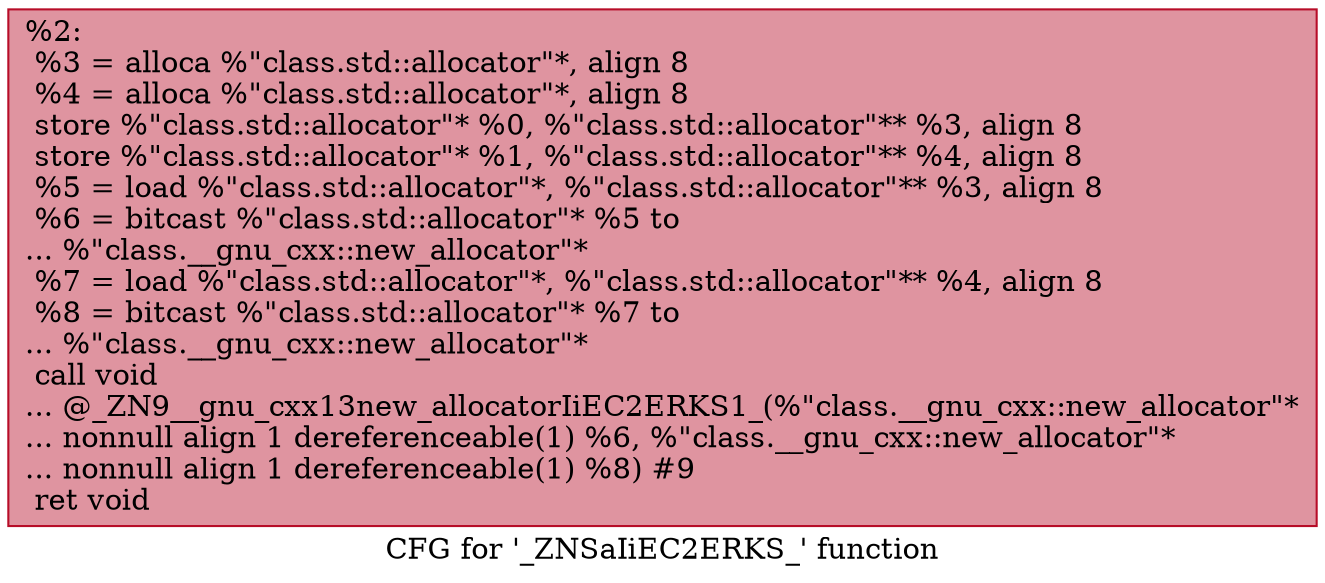 digraph "CFG for '_ZNSaIiEC2ERKS_' function" {
	label="CFG for '_ZNSaIiEC2ERKS_' function";

	Node0x55a8815ff860 [shape=record,color="#b70d28ff", style=filled, fillcolor="#b70d2870",label="{%2:\l  %3 = alloca %\"class.std::allocator\"*, align 8\l  %4 = alloca %\"class.std::allocator\"*, align 8\l  store %\"class.std::allocator\"* %0, %\"class.std::allocator\"** %3, align 8\l  store %\"class.std::allocator\"* %1, %\"class.std::allocator\"** %4, align 8\l  %5 = load %\"class.std::allocator\"*, %\"class.std::allocator\"** %3, align 8\l  %6 = bitcast %\"class.std::allocator\"* %5 to\l... %\"class.__gnu_cxx::new_allocator\"*\l  %7 = load %\"class.std::allocator\"*, %\"class.std::allocator\"** %4, align 8\l  %8 = bitcast %\"class.std::allocator\"* %7 to\l... %\"class.__gnu_cxx::new_allocator\"*\l  call void\l... @_ZN9__gnu_cxx13new_allocatorIiEC2ERKS1_(%\"class.__gnu_cxx::new_allocator\"*\l... nonnull align 1 dereferenceable(1) %6, %\"class.__gnu_cxx::new_allocator\"*\l... nonnull align 1 dereferenceable(1) %8) #9\l  ret void\l}"];
}

